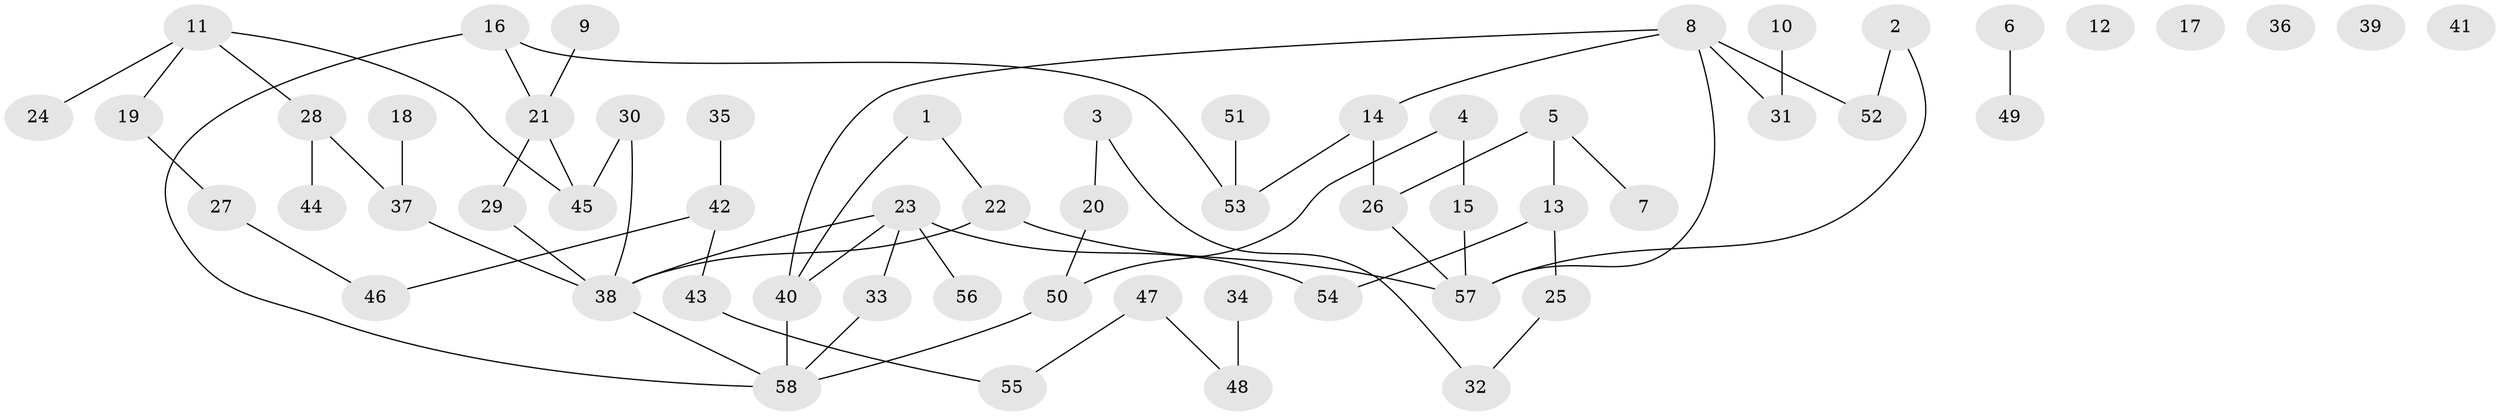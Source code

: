 // coarse degree distribution, {3: 0.13513513513513514, 2: 0.2972972972972973, 0: 0.16216216216216217, 5: 0.08108108108108109, 1: 0.21621621621621623, 4: 0.02702702702702703, 7: 0.05405405405405406, 6: 0.02702702702702703}
// Generated by graph-tools (version 1.1) at 2025/23/03/03/25 07:23:29]
// undirected, 58 vertices, 64 edges
graph export_dot {
graph [start="1"]
  node [color=gray90,style=filled];
  1;
  2;
  3;
  4;
  5;
  6;
  7;
  8;
  9;
  10;
  11;
  12;
  13;
  14;
  15;
  16;
  17;
  18;
  19;
  20;
  21;
  22;
  23;
  24;
  25;
  26;
  27;
  28;
  29;
  30;
  31;
  32;
  33;
  34;
  35;
  36;
  37;
  38;
  39;
  40;
  41;
  42;
  43;
  44;
  45;
  46;
  47;
  48;
  49;
  50;
  51;
  52;
  53;
  54;
  55;
  56;
  57;
  58;
  1 -- 22;
  1 -- 40;
  2 -- 52;
  2 -- 57;
  3 -- 20;
  3 -- 32;
  4 -- 15;
  4 -- 50;
  5 -- 7;
  5 -- 13;
  5 -- 26;
  6 -- 49;
  8 -- 14;
  8 -- 31;
  8 -- 40;
  8 -- 52;
  8 -- 57;
  9 -- 21;
  10 -- 31;
  11 -- 19;
  11 -- 24;
  11 -- 28;
  11 -- 45;
  13 -- 25;
  13 -- 54;
  14 -- 26;
  14 -- 53;
  15 -- 57;
  16 -- 21;
  16 -- 53;
  16 -- 58;
  18 -- 37;
  19 -- 27;
  20 -- 50;
  21 -- 29;
  21 -- 45;
  22 -- 38;
  22 -- 57;
  23 -- 33;
  23 -- 38;
  23 -- 40;
  23 -- 54;
  23 -- 56;
  25 -- 32;
  26 -- 57;
  27 -- 46;
  28 -- 37;
  28 -- 44;
  29 -- 38;
  30 -- 38;
  30 -- 45;
  33 -- 58;
  34 -- 48;
  35 -- 42;
  37 -- 38;
  38 -- 58;
  40 -- 58;
  42 -- 43;
  42 -- 46;
  43 -- 55;
  47 -- 48;
  47 -- 55;
  50 -- 58;
  51 -- 53;
}
